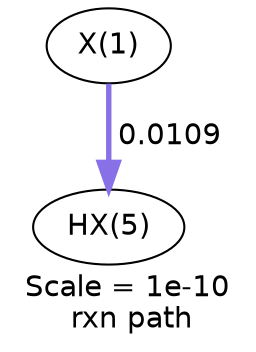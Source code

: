digraph reaction_paths {
center=1;
s36 -> s37[fontname="Helvetica", style="setlinewidth(2.59)", arrowsize=1.29, color="0.7, 0.511, 0.9"
, label=" 0.0109"];
s36 [ fontname="Helvetica", label="X(1)"];
s37 [ fontname="Helvetica", label="HX(5)"];
 label = "Scale = 1e-10\l rxn path";
 fontname = "Helvetica";
}
